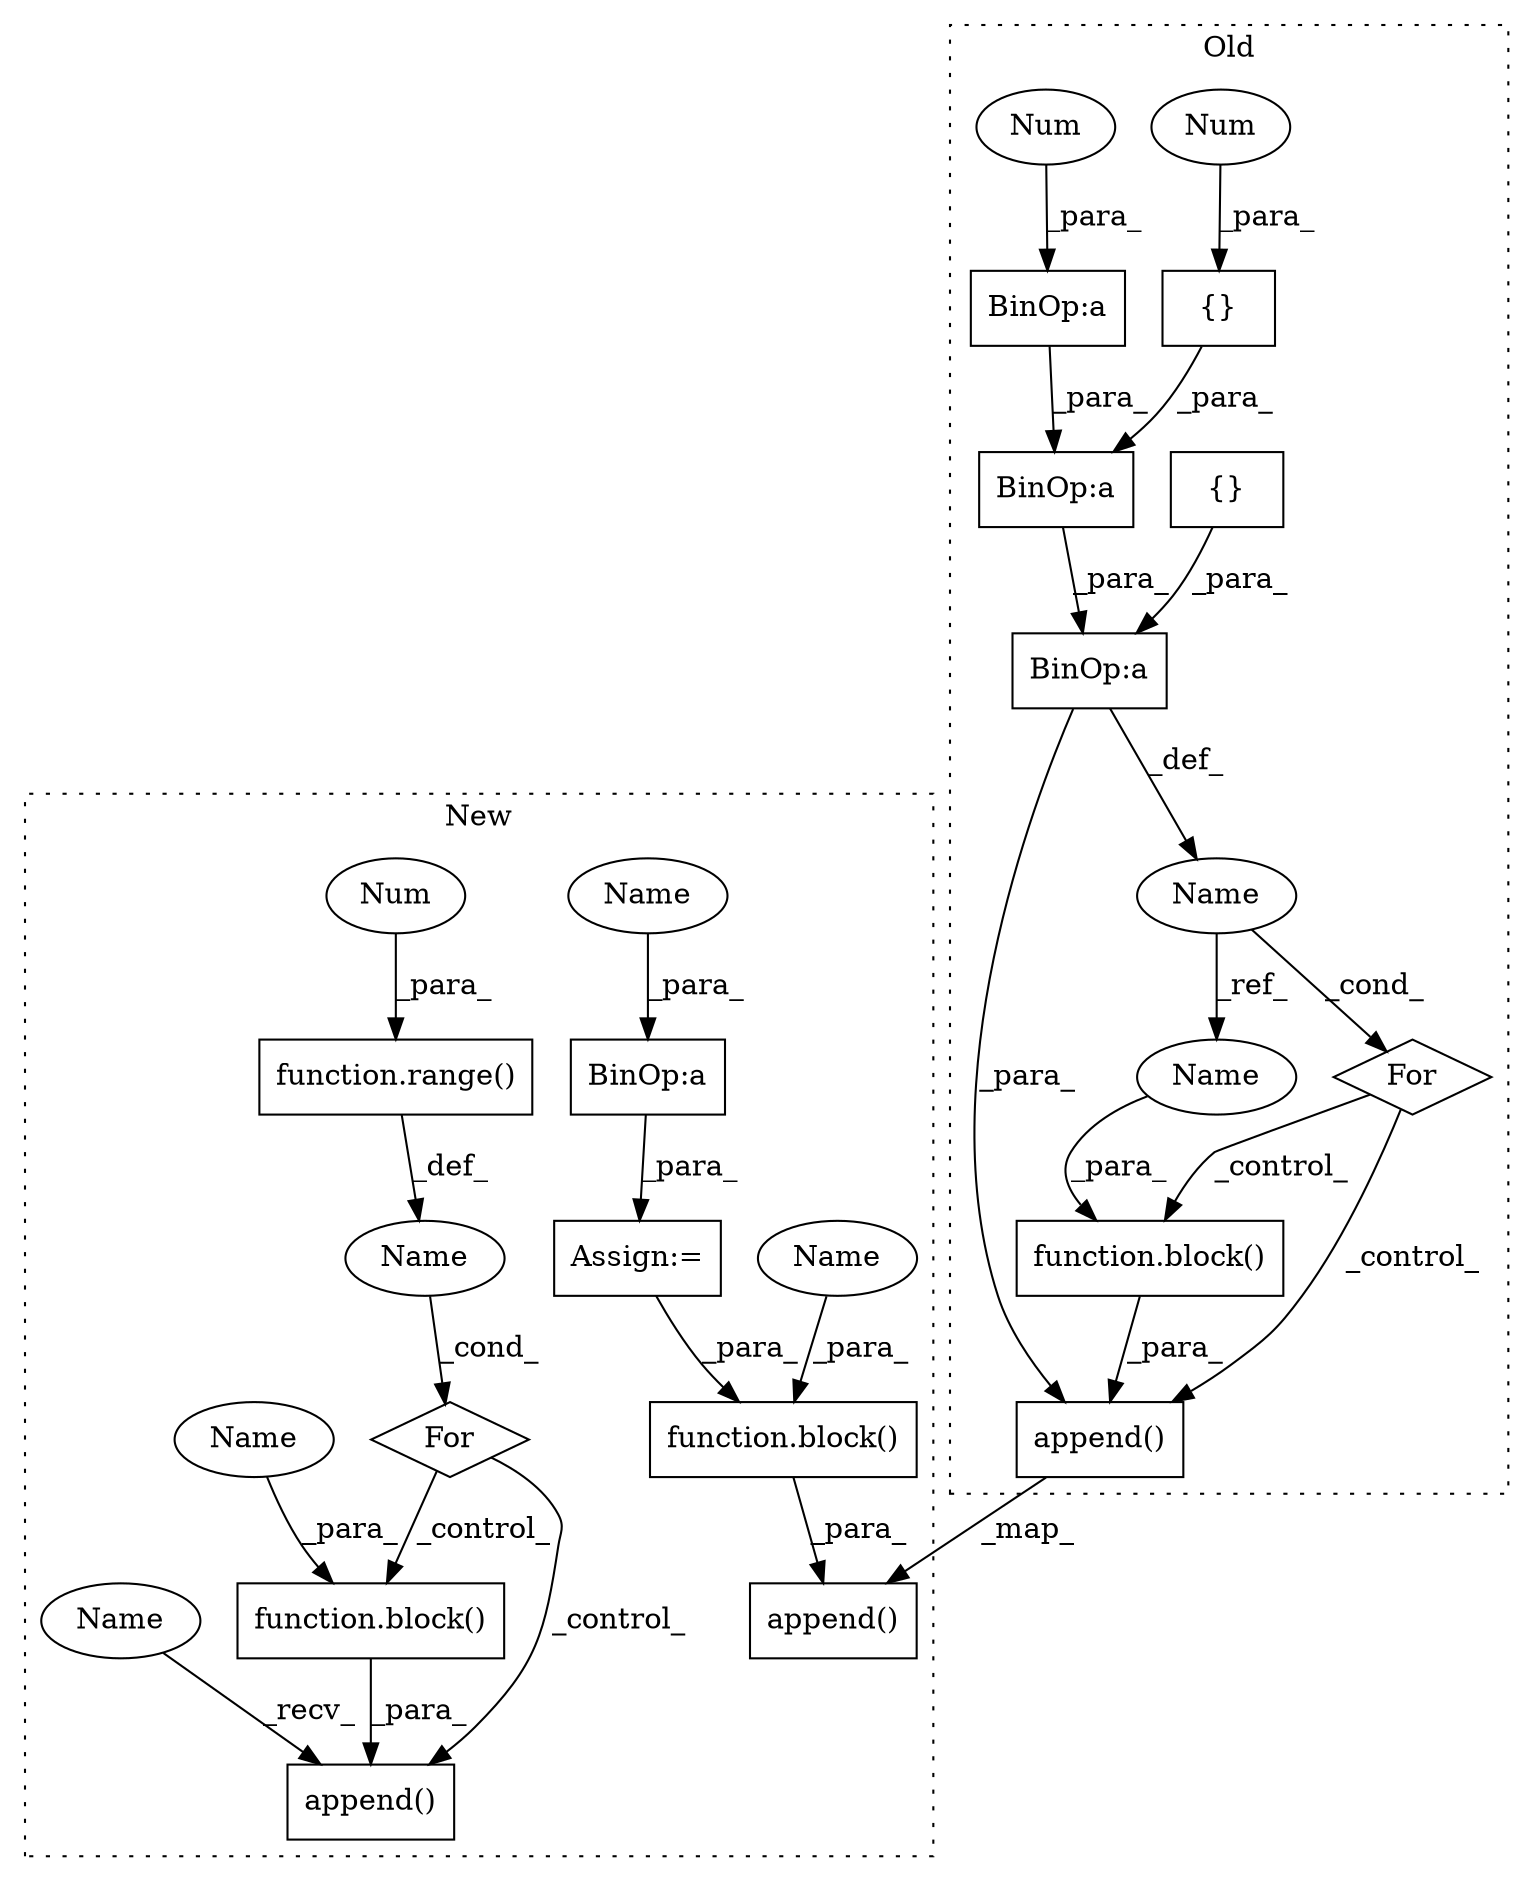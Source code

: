 digraph G {
subgraph cluster0 {
1 [label="function.block()" a="75" s="3139,3175" l="6,1" shape="box"];
6 [label="append()" a="75" s="3125,3176" l="14,1" shape="box"];
9 [label="BinOp:a" a="82" s="3058" l="1" shape="box"];
10 [label="BinOp:a" a="82" s="3046" l="1" shape="box"];
11 [label="BinOp:a" a="82" s="3040" l="3" shape="box"];
12 [label="{}" a="59" s="3032,3039" l="1,0" shape="box"];
15 [label="For" a="107" s="3090,3111" l="4,14" shape="diamond"];
16 [label="{}" a="59" s="3043,3045" l="1,0" shape="box"];
17 [label="Num" a="76" s="3044" l="1" shape="ellipse"];
18 [label="Num" a="76" s="3059" l="1" shape="ellipse"];
20 [label="Name" a="87" s="3094" l="6" shape="ellipse"];
26 [label="Name" a="87" s="3169" l="6" shape="ellipse"];
label = "Old";
style="dotted";
}
subgraph cluster1 {
2 [label="append()" a="75" s="8938,9231" l="31,14" shape="box"];
3 [label="function.block()" a="75" s="8969,9037" l="27,194" shape="box"];
4 [label="Name" a="87" s="8903" l="1" shape="ellipse"];
5 [label="append()" a="75" s="8665,8831" l="27,10" shape="box"];
7 [label="function.block()" a="75" s="8692,8817" l="23,14" shape="box"];
8 [label="BinOp:a" a="82" s="8601" l="3" shape="box"];
13 [label="function.range()" a="75" s="8908,8923" l="6,1" shape="box"];
14 [label="For" a="107" s="8899,8924" l="4,14" shape="diamond"];
19 [label="Num" a="76" s="8914" l="1" shape="ellipse"];
21 [label="Assign:=" a="68" s="8476" l="3" shape="box"];
22 [label="Name" a="87" s="8595" l="6" shape="ellipse"];
23 [label="Name" a="87" s="8730" l="6" shape="ellipse"];
24 [label="Name" a="87" s="9031" l="6" shape="ellipse"];
25 [label="Name" a="87" s="8938" l="6" shape="ellipse"];
label = "New";
style="dotted";
}
1 -> 6 [label="_para_"];
3 -> 2 [label="_para_"];
4 -> 14 [label="_cond_"];
6 -> 5 [label="_map_"];
7 -> 5 [label="_para_"];
8 -> 21 [label="_para_"];
9 -> 10 [label="_para_"];
10 -> 11 [label="_para_"];
11 -> 20 [label="_def_"];
11 -> 6 [label="_para_"];
12 -> 11 [label="_para_"];
13 -> 4 [label="_def_"];
14 -> 3 [label="_control_"];
14 -> 2 [label="_control_"];
15 -> 1 [label="_control_"];
15 -> 6 [label="_control_"];
16 -> 10 [label="_para_"];
17 -> 16 [label="_para_"];
18 -> 9 [label="_para_"];
19 -> 13 [label="_para_"];
20 -> 26 [label="_ref_"];
20 -> 15 [label="_cond_"];
21 -> 7 [label="_para_"];
22 -> 8 [label="_para_"];
23 -> 7 [label="_para_"];
24 -> 3 [label="_para_"];
25 -> 2 [label="_recv_"];
26 -> 1 [label="_para_"];
}